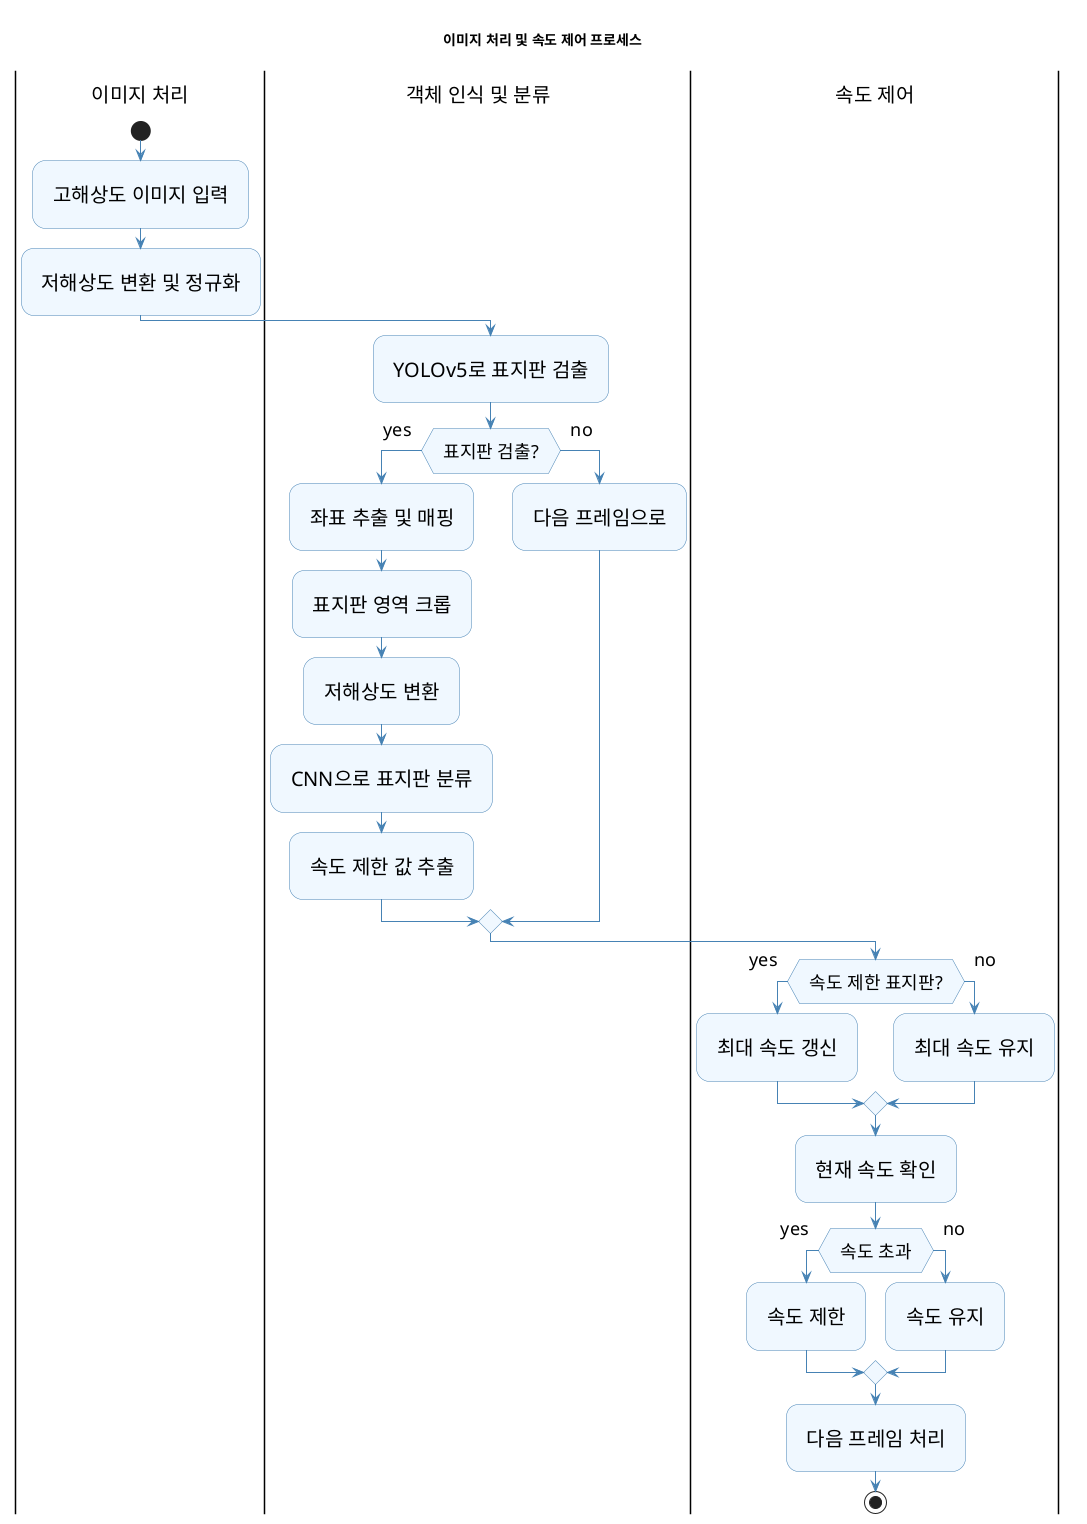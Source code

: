 @startuml
skinparam backgroundColor white
skinparam ActivityBackgroundColor #F0F8FF
skinparam ActivityBorderColor #4682B4
skinparam ActivityFontColor black
skinparam ArrowColor #4682B4
skinparam DefaultFontSize 20
skinparam ActivityFontSize 20
skinparam ArrowFontSize 18
skinparam ActivityDiamondFontSize 18
skinparam Padding 10
skinparam Margin 14

title 이미지 처리 및 속도 제어 프로세스

|이미지 처리|
start
:고해상도 이미지 입력;
:저해상도 변환 및 정규화;
|객체 인식 및 분류|
:YOLOv5로 표지판 검출;
if (표지판 검출?) then (yes)
 :좌표 추출 및 매핑;
 :표지판 영역 크롭;
 :저해상도 변환;
 :CNN으로 표지판 분류;
 :속도 제한 값 추출;
else (no)
 :다음 프레임으로;
endif
|속도 제어|
if (속도 제한 표지판?) then (yes)
 :최대 속도 갱신;
else (no)
 :최대 속도 유지;
endif
:현재 속도 확인;
if (속도 초과) then (yes)
 :속도 제한;
else (no)
 :속도 유지;
endif
:다음 프레임 처리;
stop
@enduml